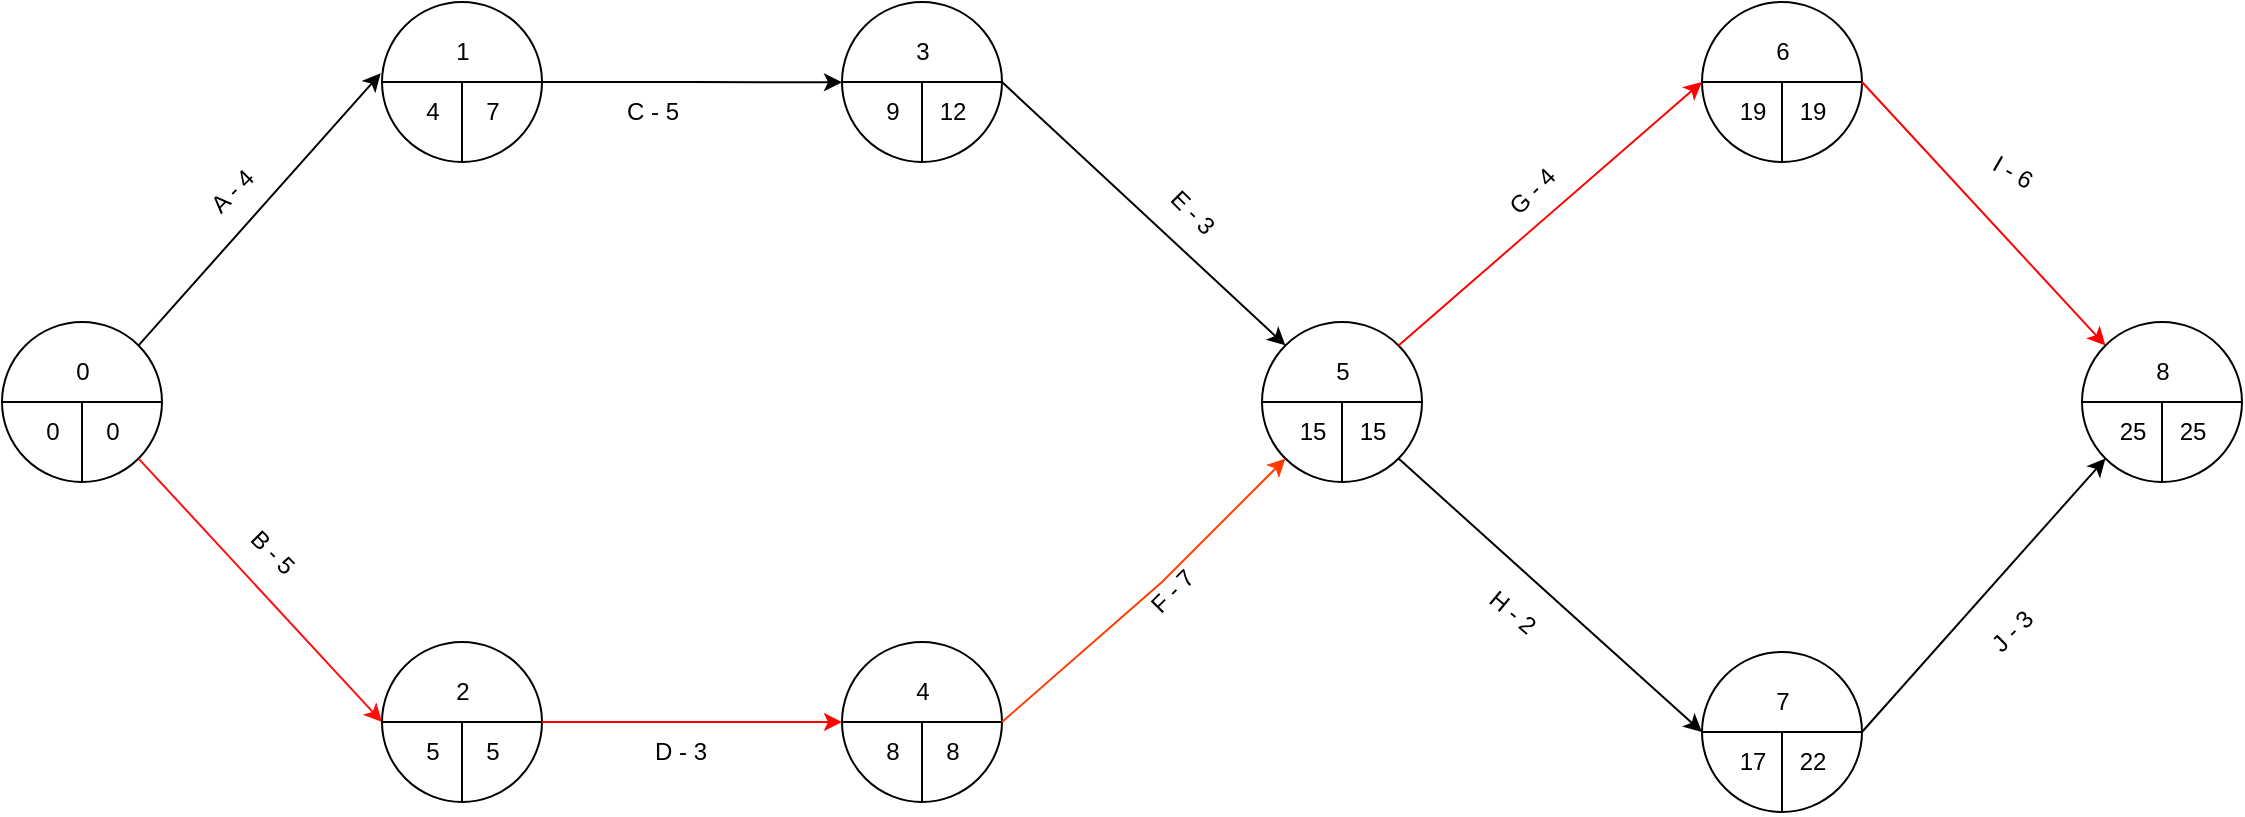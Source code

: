 <mxfile version="20.8.10" type="github" pages="2">
  <diagram id="9ZYdtAuchSPfpJzSGWRA" name="Ejercicio 1">
    <mxGraphModel dx="819" dy="437" grid="1" gridSize="10" guides="1" tooltips="1" connect="1" arrows="1" fold="1" page="1" pageScale="1" pageWidth="827" pageHeight="1169" math="0" shadow="0">
      <root>
        <mxCell id="0" />
        <mxCell id="1" parent="0" />
        <mxCell id="OKUfK8-MCF0j2W9icXx6-62" value="" style="endArrow=classic;html=1;rounded=0;entryX=-0.008;entryY=0.446;entryDx=0;entryDy=0;entryPerimeter=0;exitX=1;exitY=0;exitDx=0;exitDy=0;" parent="1" source="OKUfK8-MCF0j2W9icXx6-23" target="OKUfK8-MCF0j2W9icXx6-41" edge="1">
          <mxGeometry width="50" height="50" relative="1" as="geometry">
            <mxPoint x="100" y="260" as="sourcePoint" />
            <mxPoint x="410" y="360" as="targetPoint" />
          </mxGeometry>
        </mxCell>
        <mxCell id="OKUfK8-MCF0j2W9icXx6-23" value="" style="shape=lineEllipse;perimeter=ellipsePerimeter;whiteSpace=wrap;html=1;backgroundOutline=1;" parent="1" vertex="1">
          <mxGeometry x="50" y="260" width="80" height="80" as="geometry" />
        </mxCell>
        <mxCell id="OKUfK8-MCF0j2W9icXx6-24" value="" style="endArrow=none;html=1;rounded=0;exitX=0.5;exitY=1;exitDx=0;exitDy=0;" parent="1" source="OKUfK8-MCF0j2W9icXx6-23" edge="1">
          <mxGeometry width="50" height="50" relative="1" as="geometry">
            <mxPoint x="280" y="290" as="sourcePoint" />
            <mxPoint x="90" y="300" as="targetPoint" />
          </mxGeometry>
        </mxCell>
        <mxCell id="OKUfK8-MCF0j2W9icXx6-25" value="0" style="text;html=1;align=center;verticalAlign=middle;resizable=0;points=[];autosize=1;strokeColor=none;fillColor=none;" parent="1" vertex="1">
          <mxGeometry x="60" y="300" width="30" height="30" as="geometry" />
        </mxCell>
        <mxCell id="OKUfK8-MCF0j2W9icXx6-26" value="0" style="text;html=1;align=center;verticalAlign=middle;resizable=0;points=[];autosize=1;strokeColor=none;fillColor=none;" parent="1" vertex="1">
          <mxGeometry x="90" y="300" width="30" height="30" as="geometry" />
        </mxCell>
        <mxCell id="OKUfK8-MCF0j2W9icXx6-27" value="0" style="text;html=1;align=center;verticalAlign=middle;resizable=0;points=[];autosize=1;strokeColor=none;fillColor=none;" parent="1" vertex="1">
          <mxGeometry x="75" y="270" width="30" height="30" as="geometry" />
        </mxCell>
        <mxCell id="OKUfK8-MCF0j2W9icXx6-64" value="" style="group" parent="1" vertex="1" connectable="0">
          <mxGeometry x="470" y="420" width="80" height="80" as="geometry" />
        </mxCell>
        <mxCell id="OKUfK8-MCF0j2W9icXx6-35" value="" style="shape=lineEllipse;perimeter=ellipsePerimeter;whiteSpace=wrap;html=1;backgroundOutline=1;" parent="OKUfK8-MCF0j2W9icXx6-64" vertex="1">
          <mxGeometry width="80" height="80" as="geometry" />
        </mxCell>
        <mxCell id="OKUfK8-MCF0j2W9icXx6-36" value="" style="endArrow=none;html=1;rounded=0;exitX=0.5;exitY=1;exitDx=0;exitDy=0;" parent="OKUfK8-MCF0j2W9icXx6-64" source="OKUfK8-MCF0j2W9icXx6-35" edge="1">
          <mxGeometry width="50" height="50" relative="1" as="geometry">
            <mxPoint x="230" y="30" as="sourcePoint" />
            <mxPoint x="40" y="40" as="targetPoint" />
          </mxGeometry>
        </mxCell>
        <mxCell id="OKUfK8-MCF0j2W9icXx6-37" value="8" style="text;html=1;align=center;verticalAlign=middle;resizable=0;points=[];autosize=1;strokeColor=none;fillColor=none;" parent="OKUfK8-MCF0j2W9icXx6-64" vertex="1">
          <mxGeometry x="10" y="40" width="30" height="30" as="geometry" />
        </mxCell>
        <mxCell id="OKUfK8-MCF0j2W9icXx6-38" value="8" style="text;html=1;align=center;verticalAlign=middle;resizable=0;points=[];autosize=1;strokeColor=none;fillColor=none;" parent="OKUfK8-MCF0j2W9icXx6-64" vertex="1">
          <mxGeometry x="40" y="40" width="30" height="30" as="geometry" />
        </mxCell>
        <mxCell id="OKUfK8-MCF0j2W9icXx6-39" value="4" style="text;html=1;align=center;verticalAlign=middle;resizable=0;points=[];autosize=1;strokeColor=none;fillColor=none;" parent="OKUfK8-MCF0j2W9icXx6-64" vertex="1">
          <mxGeometry x="25" y="10" width="30" height="30" as="geometry" />
        </mxCell>
        <mxCell id="OKUfK8-MCF0j2W9icXx6-65" value="" style="group" parent="1" vertex="1" connectable="0">
          <mxGeometry x="240" y="100" width="80" height="80" as="geometry" />
        </mxCell>
        <mxCell id="OKUfK8-MCF0j2W9icXx6-41" value="" style="shape=lineEllipse;perimeter=ellipsePerimeter;whiteSpace=wrap;html=1;backgroundOutline=1;" parent="OKUfK8-MCF0j2W9icXx6-65" vertex="1">
          <mxGeometry width="80" height="80" as="geometry" />
        </mxCell>
        <mxCell id="OKUfK8-MCF0j2W9icXx6-42" value="" style="endArrow=none;html=1;rounded=0;exitX=0.5;exitY=1;exitDx=0;exitDy=0;" parent="OKUfK8-MCF0j2W9icXx6-65" source="OKUfK8-MCF0j2W9icXx6-41" edge="1">
          <mxGeometry width="50" height="50" relative="1" as="geometry">
            <mxPoint x="230" y="30" as="sourcePoint" />
            <mxPoint x="40" y="40" as="targetPoint" />
          </mxGeometry>
        </mxCell>
        <mxCell id="OKUfK8-MCF0j2W9icXx6-43" value="4" style="text;html=1;align=center;verticalAlign=middle;resizable=0;points=[];autosize=1;strokeColor=none;fillColor=none;" parent="OKUfK8-MCF0j2W9icXx6-65" vertex="1">
          <mxGeometry x="10" y="40" width="30" height="30" as="geometry" />
        </mxCell>
        <mxCell id="OKUfK8-MCF0j2W9icXx6-44" value="7" style="text;html=1;align=center;verticalAlign=middle;resizable=0;points=[];autosize=1;strokeColor=none;fillColor=none;" parent="OKUfK8-MCF0j2W9icXx6-65" vertex="1">
          <mxGeometry x="40" y="40" width="30" height="30" as="geometry" />
        </mxCell>
        <mxCell id="OKUfK8-MCF0j2W9icXx6-45" value="1" style="text;html=1;align=center;verticalAlign=middle;resizable=0;points=[];autosize=1;strokeColor=none;fillColor=none;" parent="OKUfK8-MCF0j2W9icXx6-65" vertex="1">
          <mxGeometry x="25" y="10" width="30" height="30" as="geometry" />
        </mxCell>
        <mxCell id="OKUfK8-MCF0j2W9icXx6-66" value="" style="endArrow=classic;html=1;rounded=0;exitX=1;exitY=1;exitDx=0;exitDy=0;entryX=0;entryY=0.5;entryDx=0;entryDy=0;strokeColor=#FF0D0D;" parent="1" source="OKUfK8-MCF0j2W9icXx6-23" target="OKUfK8-MCF0j2W9icXx6-29" edge="1">
          <mxGeometry width="50" height="50" relative="1" as="geometry">
            <mxPoint x="260" y="450" as="sourcePoint" />
            <mxPoint x="310" y="400" as="targetPoint" />
          </mxGeometry>
        </mxCell>
        <mxCell id="OKUfK8-MCF0j2W9icXx6-79" value="" style="group" parent="1" vertex="1" connectable="0">
          <mxGeometry x="470" y="100" width="80" height="80" as="geometry" />
        </mxCell>
        <mxCell id="OKUfK8-MCF0j2W9icXx6-53" value="" style="shape=lineEllipse;perimeter=ellipsePerimeter;whiteSpace=wrap;html=1;backgroundOutline=1;" parent="OKUfK8-MCF0j2W9icXx6-79" vertex="1">
          <mxGeometry width="80" height="80" as="geometry" />
        </mxCell>
        <mxCell id="OKUfK8-MCF0j2W9icXx6-54" value="" style="endArrow=none;html=1;rounded=0;exitX=0.5;exitY=1;exitDx=0;exitDy=0;" parent="OKUfK8-MCF0j2W9icXx6-79" source="OKUfK8-MCF0j2W9icXx6-53" edge="1">
          <mxGeometry width="50" height="50" relative="1" as="geometry">
            <mxPoint x="230" y="30" as="sourcePoint" />
            <mxPoint x="40" y="40" as="targetPoint" />
          </mxGeometry>
        </mxCell>
        <mxCell id="OKUfK8-MCF0j2W9icXx6-55" value="9" style="text;html=1;align=center;verticalAlign=middle;resizable=0;points=[];autosize=1;strokeColor=none;fillColor=none;" parent="OKUfK8-MCF0j2W9icXx6-79" vertex="1">
          <mxGeometry x="10" y="40" width="30" height="30" as="geometry" />
        </mxCell>
        <mxCell id="OKUfK8-MCF0j2W9icXx6-56" value="12" style="text;html=1;align=center;verticalAlign=middle;resizable=0;points=[];autosize=1;strokeColor=none;fillColor=none;" parent="OKUfK8-MCF0j2W9icXx6-79" vertex="1">
          <mxGeometry x="35" y="40" width="40" height="30" as="geometry" />
        </mxCell>
        <mxCell id="OKUfK8-MCF0j2W9icXx6-57" value="3" style="text;html=1;align=center;verticalAlign=middle;resizable=0;points=[];autosize=1;strokeColor=none;fillColor=none;" parent="OKUfK8-MCF0j2W9icXx6-79" vertex="1">
          <mxGeometry x="25" y="10" width="30" height="30" as="geometry" />
        </mxCell>
        <mxCell id="OKUfK8-MCF0j2W9icXx6-81" value="" style="group" parent="1" vertex="1" connectable="0">
          <mxGeometry x="240" y="420" width="80" height="80" as="geometry" />
        </mxCell>
        <mxCell id="OKUfK8-MCF0j2W9icXx6-29" value="" style="shape=lineEllipse;perimeter=ellipsePerimeter;whiteSpace=wrap;html=1;backgroundOutline=1;container=0;" parent="OKUfK8-MCF0j2W9icXx6-81" vertex="1">
          <mxGeometry width="80" height="80" as="geometry" />
        </mxCell>
        <mxCell id="OKUfK8-MCF0j2W9icXx6-30" value="" style="endArrow=none;html=1;rounded=0;exitX=0.5;exitY=1;exitDx=0;exitDy=0;" parent="OKUfK8-MCF0j2W9icXx6-81" source="OKUfK8-MCF0j2W9icXx6-29" edge="1">
          <mxGeometry width="50" height="50" relative="1" as="geometry">
            <mxPoint x="230" y="30" as="sourcePoint" />
            <mxPoint x="40" y="40" as="targetPoint" />
          </mxGeometry>
        </mxCell>
        <mxCell id="OKUfK8-MCF0j2W9icXx6-31" value="5" style="text;html=1;align=center;verticalAlign=middle;resizable=0;points=[];autosize=1;strokeColor=none;fillColor=none;container=0;" parent="OKUfK8-MCF0j2W9icXx6-81" vertex="1">
          <mxGeometry x="10" y="40" width="30" height="30" as="geometry" />
        </mxCell>
        <mxCell id="OKUfK8-MCF0j2W9icXx6-32" value="5" style="text;html=1;align=center;verticalAlign=middle;resizable=0;points=[];autosize=1;strokeColor=none;fillColor=none;container=0;" parent="OKUfK8-MCF0j2W9icXx6-81" vertex="1">
          <mxGeometry x="40" y="40" width="30" height="30" as="geometry" />
        </mxCell>
        <mxCell id="OKUfK8-MCF0j2W9icXx6-33" value="2" style="text;html=1;align=center;verticalAlign=middle;resizable=0;points=[];autosize=1;strokeColor=none;fillColor=none;container=0;" parent="OKUfK8-MCF0j2W9icXx6-81" vertex="1">
          <mxGeometry x="25" y="10" width="30" height="30" as="geometry" />
        </mxCell>
        <mxCell id="OKUfK8-MCF0j2W9icXx6-90" value="B - 5" style="text;html=1;align=center;verticalAlign=middle;resizable=0;points=[];autosize=1;strokeColor=none;fillColor=none;fontSize=12;fontFamily=Helvetica;fontColor=default;rotation=45;" parent="1" vertex="1">
          <mxGeometry x="160" y="360" width="50" height="30" as="geometry" />
        </mxCell>
        <mxCell id="OKUfK8-MCF0j2W9icXx6-91" value="A - 4" style="text;html=1;align=center;verticalAlign=middle;resizable=0;points=[];autosize=1;strokeColor=none;fillColor=none;fontSize=12;fontFamily=Helvetica;fontColor=default;pointerEvents=0;rotation=-45;" parent="1" vertex="1">
          <mxGeometry x="140" y="180" width="50" height="30" as="geometry" />
        </mxCell>
        <mxCell id="OKUfK8-MCF0j2W9icXx6-92" value="D - 3" style="text;html=1;align=center;verticalAlign=middle;resizable=0;points=[];autosize=1;strokeColor=none;fillColor=none;fontSize=12;fontFamily=Helvetica;fontColor=default;" parent="1" vertex="1">
          <mxGeometry x="364" y="460" width="50" height="30" as="geometry" />
        </mxCell>
        <mxCell id="OKUfK8-MCF0j2W9icXx6-93" value="C - 5" style="text;html=1;align=center;verticalAlign=middle;resizable=0;points=[];autosize=1;strokeColor=none;fillColor=none;fontSize=12;fontFamily=Helvetica;fontColor=default;" parent="1" vertex="1">
          <mxGeometry x="350" y="140" width="50" height="30" as="geometry" />
        </mxCell>
        <mxCell id="OKUfK8-MCF0j2W9icXx6-97" value="G - 4" style="text;html=1;align=center;verticalAlign=middle;resizable=0;points=[];autosize=1;strokeColor=none;fillColor=none;fontSize=12;fontFamily=Helvetica;fontColor=default;rotation=-45;" parent="1" vertex="1">
          <mxGeometry x="790" y="180" width="50" height="30" as="geometry" />
        </mxCell>
        <mxCell id="OKUfK8-MCF0j2W9icXx6-98" value="F - 7" style="text;html=1;align=center;verticalAlign=middle;resizable=0;points=[];autosize=1;strokeColor=none;fillColor=none;fontSize=12;fontFamily=Helvetica;fontColor=default;rotation=-45;" parent="1" vertex="1">
          <mxGeometry x="610" y="380" width="50" height="30" as="geometry" />
        </mxCell>
        <mxCell id="rUqTioP0xyPwp2uxLFu2-2" value="" style="group" parent="1" vertex="1" connectable="0">
          <mxGeometry x="680" y="260" width="80" height="80" as="geometry" />
        </mxCell>
        <mxCell id="rUqTioP0xyPwp2uxLFu2-3" value="" style="shape=lineEllipse;perimeter=ellipsePerimeter;whiteSpace=wrap;html=1;backgroundOutline=1;" parent="rUqTioP0xyPwp2uxLFu2-2" vertex="1">
          <mxGeometry width="80" height="80" as="geometry" />
        </mxCell>
        <mxCell id="rUqTioP0xyPwp2uxLFu2-4" value="" style="endArrow=none;html=1;rounded=0;exitX=0.5;exitY=1;exitDx=0;exitDy=0;" parent="rUqTioP0xyPwp2uxLFu2-2" source="rUqTioP0xyPwp2uxLFu2-3" edge="1">
          <mxGeometry width="50" height="50" relative="1" as="geometry">
            <mxPoint x="230" y="30" as="sourcePoint" />
            <mxPoint x="40" y="40" as="targetPoint" />
          </mxGeometry>
        </mxCell>
        <mxCell id="rUqTioP0xyPwp2uxLFu2-5" value="15" style="text;html=1;align=center;verticalAlign=middle;resizable=0;points=[];autosize=1;strokeColor=none;fillColor=none;" parent="rUqTioP0xyPwp2uxLFu2-2" vertex="1">
          <mxGeometry x="5" y="40" width="40" height="30" as="geometry" />
        </mxCell>
        <mxCell id="rUqTioP0xyPwp2uxLFu2-6" value="15" style="text;html=1;align=center;verticalAlign=middle;resizable=0;points=[];autosize=1;strokeColor=none;fillColor=none;" parent="rUqTioP0xyPwp2uxLFu2-2" vertex="1">
          <mxGeometry x="35" y="40" width="40" height="30" as="geometry" />
        </mxCell>
        <mxCell id="rUqTioP0xyPwp2uxLFu2-7" value="5" style="text;html=1;align=center;verticalAlign=middle;resizable=0;points=[];autosize=1;strokeColor=none;fillColor=none;" parent="rUqTioP0xyPwp2uxLFu2-2" vertex="1">
          <mxGeometry x="25" y="10" width="30" height="30" as="geometry" />
        </mxCell>
        <mxCell id="rUqTioP0xyPwp2uxLFu2-8" value="" style="group" parent="1" vertex="1" connectable="0">
          <mxGeometry x="900" y="100" width="80" height="80" as="geometry" />
        </mxCell>
        <mxCell id="rUqTioP0xyPwp2uxLFu2-9" value="" style="shape=lineEllipse;perimeter=ellipsePerimeter;whiteSpace=wrap;html=1;backgroundOutline=1;" parent="rUqTioP0xyPwp2uxLFu2-8" vertex="1">
          <mxGeometry width="80" height="80" as="geometry" />
        </mxCell>
        <mxCell id="rUqTioP0xyPwp2uxLFu2-10" value="" style="endArrow=none;html=1;rounded=0;exitX=0.5;exitY=1;exitDx=0;exitDy=0;" parent="rUqTioP0xyPwp2uxLFu2-8" source="rUqTioP0xyPwp2uxLFu2-9" edge="1">
          <mxGeometry width="50" height="50" relative="1" as="geometry">
            <mxPoint x="230" y="30" as="sourcePoint" />
            <mxPoint x="40" y="40" as="targetPoint" />
          </mxGeometry>
        </mxCell>
        <mxCell id="rUqTioP0xyPwp2uxLFu2-11" value="19" style="text;html=1;align=center;verticalAlign=middle;resizable=0;points=[];autosize=1;strokeColor=none;fillColor=none;" parent="rUqTioP0xyPwp2uxLFu2-8" vertex="1">
          <mxGeometry x="5" y="40" width="40" height="30" as="geometry" />
        </mxCell>
        <mxCell id="rUqTioP0xyPwp2uxLFu2-12" value="19" style="text;html=1;align=center;verticalAlign=middle;resizable=0;points=[];autosize=1;strokeColor=none;fillColor=none;" parent="rUqTioP0xyPwp2uxLFu2-8" vertex="1">
          <mxGeometry x="35" y="40" width="40" height="30" as="geometry" />
        </mxCell>
        <mxCell id="rUqTioP0xyPwp2uxLFu2-13" value="6" style="text;html=1;align=center;verticalAlign=middle;resizable=0;points=[];autosize=1;strokeColor=none;fillColor=none;" parent="rUqTioP0xyPwp2uxLFu2-8" vertex="1">
          <mxGeometry x="25" y="10" width="30" height="30" as="geometry" />
        </mxCell>
        <mxCell id="rUqTioP0xyPwp2uxLFu2-17" value="" style="group" parent="1" vertex="1" connectable="0">
          <mxGeometry x="900" y="425" width="80" height="80" as="geometry" />
        </mxCell>
        <mxCell id="rUqTioP0xyPwp2uxLFu2-18" value="" style="shape=lineEllipse;perimeter=ellipsePerimeter;whiteSpace=wrap;html=1;backgroundOutline=1;" parent="rUqTioP0xyPwp2uxLFu2-17" vertex="1">
          <mxGeometry width="80" height="80" as="geometry" />
        </mxCell>
        <mxCell id="rUqTioP0xyPwp2uxLFu2-19" value="" style="endArrow=none;html=1;rounded=0;exitX=0.5;exitY=1;exitDx=0;exitDy=0;" parent="rUqTioP0xyPwp2uxLFu2-17" source="rUqTioP0xyPwp2uxLFu2-18" edge="1">
          <mxGeometry width="50" height="50" relative="1" as="geometry">
            <mxPoint x="230" y="30" as="sourcePoint" />
            <mxPoint x="40" y="40" as="targetPoint" />
          </mxGeometry>
        </mxCell>
        <mxCell id="rUqTioP0xyPwp2uxLFu2-20" value="17" style="text;html=1;align=center;verticalAlign=middle;resizable=0;points=[];autosize=1;strokeColor=none;fillColor=none;" parent="rUqTioP0xyPwp2uxLFu2-17" vertex="1">
          <mxGeometry x="5" y="40" width="40" height="30" as="geometry" />
        </mxCell>
        <mxCell id="rUqTioP0xyPwp2uxLFu2-21" value="22" style="text;html=1;align=center;verticalAlign=middle;resizable=0;points=[];autosize=1;strokeColor=none;fillColor=none;" parent="rUqTioP0xyPwp2uxLFu2-17" vertex="1">
          <mxGeometry x="35" y="40" width="40" height="30" as="geometry" />
        </mxCell>
        <mxCell id="rUqTioP0xyPwp2uxLFu2-22" value="7" style="text;html=1;align=center;verticalAlign=middle;resizable=0;points=[];autosize=1;strokeColor=none;fillColor=none;" parent="rUqTioP0xyPwp2uxLFu2-17" vertex="1">
          <mxGeometry x="25" y="10" width="30" height="30" as="geometry" />
        </mxCell>
        <mxCell id="rUqTioP0xyPwp2uxLFu2-25" value="E - 3" style="text;html=1;align=center;verticalAlign=middle;resizable=0;points=[];autosize=1;strokeColor=none;fillColor=none;fontSize=12;fontFamily=Helvetica;fontColor=default;rotation=45;" parent="1" vertex="1">
          <mxGeometry x="620" y="190" width="50" height="30" as="geometry" />
        </mxCell>
        <mxCell id="rUqTioP0xyPwp2uxLFu2-28" value="I - 6" style="text;html=1;align=center;verticalAlign=middle;resizable=0;points=[];autosize=1;strokeColor=none;fillColor=none;fontSize=12;fontFamily=Helvetica;fontColor=default;rotation=30;" parent="1" vertex="1">
          <mxGeometry x="1035" y="170" width="40" height="30" as="geometry" />
        </mxCell>
        <mxCell id="rUqTioP0xyPwp2uxLFu2-29" value="" style="group" parent="1" vertex="1" connectable="0">
          <mxGeometry x="1090" y="260" width="80" height="80" as="geometry" />
        </mxCell>
        <mxCell id="rUqTioP0xyPwp2uxLFu2-30" value="" style="shape=lineEllipse;perimeter=ellipsePerimeter;whiteSpace=wrap;html=1;backgroundOutline=1;" parent="rUqTioP0xyPwp2uxLFu2-29" vertex="1">
          <mxGeometry width="80" height="80" as="geometry" />
        </mxCell>
        <mxCell id="rUqTioP0xyPwp2uxLFu2-31" value="" style="endArrow=none;html=1;rounded=0;exitX=0.5;exitY=1;exitDx=0;exitDy=0;" parent="rUqTioP0xyPwp2uxLFu2-29" source="rUqTioP0xyPwp2uxLFu2-30" edge="1">
          <mxGeometry width="50" height="50" relative="1" as="geometry">
            <mxPoint x="230" y="30" as="sourcePoint" />
            <mxPoint x="40" y="40" as="targetPoint" />
          </mxGeometry>
        </mxCell>
        <mxCell id="rUqTioP0xyPwp2uxLFu2-32" value="25" style="text;html=1;align=center;verticalAlign=middle;resizable=0;points=[];autosize=1;strokeColor=none;fillColor=none;" parent="rUqTioP0xyPwp2uxLFu2-29" vertex="1">
          <mxGeometry x="5" y="40" width="40" height="30" as="geometry" />
        </mxCell>
        <mxCell id="rUqTioP0xyPwp2uxLFu2-33" value="25" style="text;html=1;align=center;verticalAlign=middle;resizable=0;points=[];autosize=1;strokeColor=none;fillColor=none;" parent="rUqTioP0xyPwp2uxLFu2-29" vertex="1">
          <mxGeometry x="35" y="40" width="40" height="30" as="geometry" />
        </mxCell>
        <mxCell id="rUqTioP0xyPwp2uxLFu2-34" value="8" style="text;html=1;align=center;verticalAlign=middle;resizable=0;points=[];autosize=1;strokeColor=none;fillColor=none;" parent="rUqTioP0xyPwp2uxLFu2-29" vertex="1">
          <mxGeometry x="25" y="10" width="30" height="30" as="geometry" />
        </mxCell>
        <mxCell id="FV_6rNnxyfahQLandJu5-1" value="H - 2" style="text;html=1;align=center;verticalAlign=middle;resizable=0;points=[];autosize=1;strokeColor=none;fillColor=none;fontSize=12;fontFamily=Helvetica;fontColor=default;rotation=40;" parent="1" vertex="1">
          <mxGeometry x="780" y="390" width="50" height="30" as="geometry" />
        </mxCell>
        <mxCell id="gRo-gew9SJwv2kLeyrPb-1" value="J - 3" style="text;html=1;align=center;verticalAlign=middle;resizable=0;points=[];autosize=1;strokeColor=none;fillColor=none;fontSize=12;fontFamily=Helvetica;fontColor=default;rotation=-45;" vertex="1" parent="1">
          <mxGeometry x="1030" y="400" width="50" height="30" as="geometry" />
        </mxCell>
        <mxCell id="gRo-gew9SJwv2kLeyrPb-2" style="edgeStyle=orthogonalEdgeStyle;rounded=0;orthogonalLoop=1;jettySize=auto;html=1;exitX=1;exitY=0.5;exitDx=0;exitDy=0;" edge="1" parent="1" source="OKUfK8-MCF0j2W9icXx6-41">
          <mxGeometry relative="1" as="geometry">
            <mxPoint x="470" y="140.143" as="targetPoint" />
          </mxGeometry>
        </mxCell>
        <mxCell id="gRo-gew9SJwv2kLeyrPb-3" style="edgeStyle=orthogonalEdgeStyle;rounded=0;orthogonalLoop=1;jettySize=auto;html=1;exitX=1;exitY=0.5;exitDx=0;exitDy=0;entryX=0;entryY=0.5;entryDx=0;entryDy=0;strokeColor=#FF0000;" edge="1" parent="1" source="OKUfK8-MCF0j2W9icXx6-29" target="OKUfK8-MCF0j2W9icXx6-35">
          <mxGeometry relative="1" as="geometry" />
        </mxCell>
        <mxCell id="gRo-gew9SJwv2kLeyrPb-5" value="" style="endArrow=classic;html=1;rounded=0;exitX=1;exitY=0.5;exitDx=0;exitDy=0;entryX=0;entryY=1;entryDx=0;entryDy=0;strokeColor=#FF3D03;" edge="1" parent="1" source="OKUfK8-MCF0j2W9icXx6-35" target="rUqTioP0xyPwp2uxLFu2-3">
          <mxGeometry width="50" height="50" relative="1" as="geometry">
            <mxPoint x="530" y="440" as="sourcePoint" />
            <mxPoint x="580" y="390" as="targetPoint" />
            <Array as="points">
              <mxPoint x="630" y="390" />
            </Array>
          </mxGeometry>
        </mxCell>
        <mxCell id="gRo-gew9SJwv2kLeyrPb-6" value="" style="endArrow=classic;html=1;rounded=0;exitX=1;exitY=0.5;exitDx=0;exitDy=0;entryX=0;entryY=0;entryDx=0;entryDy=0;" edge="1" parent="1" source="OKUfK8-MCF0j2W9icXx6-53" target="rUqTioP0xyPwp2uxLFu2-3">
          <mxGeometry width="50" height="50" relative="1" as="geometry">
            <mxPoint x="630" y="260" as="sourcePoint" />
            <mxPoint x="680" y="210" as="targetPoint" />
          </mxGeometry>
        </mxCell>
        <mxCell id="gRo-gew9SJwv2kLeyrPb-7" value="" style="endArrow=classic;html=1;rounded=0;exitX=1;exitY=0;exitDx=0;exitDy=0;entryX=0;entryY=0.5;entryDx=0;entryDy=0;strokeColor=#FF0000;" edge="1" parent="1" source="rUqTioP0xyPwp2uxLFu2-3" target="rUqTioP0xyPwp2uxLFu2-9">
          <mxGeometry width="50" height="50" relative="1" as="geometry">
            <mxPoint x="940" y="320" as="sourcePoint" />
            <mxPoint x="990" y="270" as="targetPoint" />
          </mxGeometry>
        </mxCell>
        <mxCell id="gRo-gew9SJwv2kLeyrPb-8" value="" style="endArrow=classic;html=1;rounded=0;exitX=1;exitY=1;exitDx=0;exitDy=0;entryX=0;entryY=0.5;entryDx=0;entryDy=0;" edge="1" parent="1" source="rUqTioP0xyPwp2uxLFu2-3" target="rUqTioP0xyPwp2uxLFu2-18">
          <mxGeometry width="50" height="50" relative="1" as="geometry">
            <mxPoint x="940" y="320" as="sourcePoint" />
            <mxPoint x="990" y="270" as="targetPoint" />
          </mxGeometry>
        </mxCell>
        <mxCell id="gRo-gew9SJwv2kLeyrPb-9" value="" style="endArrow=classic;html=1;rounded=0;exitX=1;exitY=0.5;exitDx=0;exitDy=0;entryX=0;entryY=0;entryDx=0;entryDy=0;strokeColor=#FF0000;" edge="1" parent="1" source="rUqTioP0xyPwp2uxLFu2-9" target="rUqTioP0xyPwp2uxLFu2-30">
          <mxGeometry width="50" height="50" relative="1" as="geometry">
            <mxPoint x="940" y="320" as="sourcePoint" />
            <mxPoint x="990" y="270" as="targetPoint" />
          </mxGeometry>
        </mxCell>
        <mxCell id="gRo-gew9SJwv2kLeyrPb-10" value="" style="endArrow=classic;html=1;rounded=0;exitX=1;exitY=0.5;exitDx=0;exitDy=0;entryX=0;entryY=1;entryDx=0;entryDy=0;" edge="1" parent="1" source="rUqTioP0xyPwp2uxLFu2-18" target="rUqTioP0xyPwp2uxLFu2-30">
          <mxGeometry width="50" height="50" relative="1" as="geometry">
            <mxPoint x="940" y="320" as="sourcePoint" />
            <mxPoint x="990" y="270" as="targetPoint" />
          </mxGeometry>
        </mxCell>
      </root>
    </mxGraphModel>
  </diagram>
  <diagram id="qmkaxHUMP2mf6btVXqdX" name="Ejercicio 2">
    <mxGraphModel dx="819" dy="437" grid="1" gridSize="10" guides="1" tooltips="1" connect="1" arrows="1" fold="1" page="1" pageScale="1" pageWidth="827" pageHeight="1169" math="0" shadow="0">
      <root>
        <mxCell id="0" />
        <mxCell id="1" parent="0" />
        <mxCell id="u49de2mhDJVOpByhQnjG-2" value="" style="shape=lineEllipse;perimeter=ellipsePerimeter;whiteSpace=wrap;html=1;backgroundOutline=1;pointerEvents=0;fontFamily=Helvetica;fontSize=12;fontColor=default;fillColor=none;gradientColor=none;container=0;" parent="1" vertex="1">
          <mxGeometry x="80" y="350" width="80" height="80" as="geometry" />
        </mxCell>
        <mxCell id="u49de2mhDJVOpByhQnjG-3" value="" style="endArrow=none;html=1;rounded=0;exitX=0.5;exitY=1;exitDx=0;exitDy=0;strokeColor=#0A0000;fontFamily=Helvetica;fontSize=12;fontColor=default;" parent="1" source="u49de2mhDJVOpByhQnjG-2" edge="1">
          <mxGeometry width="50" height="50" relative="1" as="geometry">
            <mxPoint x="310" y="380" as="sourcePoint" />
            <mxPoint x="120" y="390" as="targetPoint" />
          </mxGeometry>
        </mxCell>
        <mxCell id="u49de2mhDJVOpByhQnjG-4" value="0" style="text;html=1;align=center;verticalAlign=middle;resizable=0;points=[];autosize=1;strokeColor=none;fillColor=none;pointerEvents=0;fontFamily=Helvetica;fontSize=12;fontColor=default;container=0;" parent="1" vertex="1">
          <mxGeometry x="90" y="390" width="30" height="30" as="geometry" />
        </mxCell>
        <mxCell id="u49de2mhDJVOpByhQnjG-5" value="0" style="text;html=1;align=center;verticalAlign=middle;resizable=0;points=[];autosize=1;strokeColor=none;fillColor=none;pointerEvents=0;fontFamily=Helvetica;fontSize=12;fontColor=default;container=0;" parent="1" vertex="1">
          <mxGeometry x="120" y="390" width="30" height="30" as="geometry" />
        </mxCell>
        <mxCell id="u49de2mhDJVOpByhQnjG-6" value="0" style="text;html=1;align=center;verticalAlign=middle;resizable=0;points=[];autosize=1;strokeColor=none;fillColor=none;pointerEvents=0;fontFamily=Helvetica;fontSize=12;fontColor=default;container=0;" parent="1" vertex="1">
          <mxGeometry x="105" y="360" width="30" height="30" as="geometry" />
        </mxCell>
        <mxCell id="TAxmi7qTr_LB-ie0J1Op-2" value="" style="endArrow=classic;html=1;rounded=0;exitX=1;exitY=0;exitDx=0;exitDy=0;entryX=0;entryY=0.5;entryDx=0;entryDy=0;strokeColor=#FA0000;" parent="1" source="u49de2mhDJVOpByhQnjG-2" target="8UOTILgK4hzGg4oHCATh-5" edge="1">
          <mxGeometry width="50" height="50" relative="1" as="geometry">
            <mxPoint x="200" y="350" as="sourcePoint" />
            <mxPoint x="250" y="290" as="targetPoint" />
          </mxGeometry>
        </mxCell>
        <mxCell id="TAxmi7qTr_LB-ie0J1Op-3" value="A - 8" style="text;html=1;align=center;verticalAlign=middle;resizable=0;points=[];autosize=1;strokeColor=none;fillColor=none;container=0;rotation=-45;" parent="1" vertex="1">
          <mxGeometry x="160" y="300" width="50" height="30" as="geometry" />
        </mxCell>
        <mxCell id="8UOTILgK4hzGg4oHCATh-2" value="" style="endArrow=classic;html=1;rounded=0;strokeColor=#120000;fontFamily=Helvetica;fontSize=12;fontColor=default;exitX=1;exitY=1;exitDx=0;exitDy=0;entryX=0;entryY=0.5;entryDx=0;entryDy=0;" parent="1" source="u49de2mhDJVOpByhQnjG-2" target="8UOTILgK4hzGg4oHCATh-11" edge="1">
          <mxGeometry width="50" height="50" relative="1" as="geometry">
            <mxPoint x="370" y="440" as="sourcePoint" />
            <mxPoint x="230" y="490" as="targetPoint" />
          </mxGeometry>
        </mxCell>
        <mxCell id="8UOTILgK4hzGg4oHCATh-3" value="B - 3" style="text;html=1;align=center;verticalAlign=middle;resizable=0;points=[];autosize=1;strokeColor=none;fillColor=none;fontSize=12;fontFamily=Helvetica;fontColor=default;rotation=45;" parent="1" vertex="1">
          <mxGeometry x="170" y="420" width="50" height="30" as="geometry" />
        </mxCell>
        <mxCell id="8UOTILgK4hzGg4oHCATh-4" value="" style="group;pointerEvents=0;fontFamily=Helvetica;fontSize=12;fontColor=default;fillColor=none;gradientColor=none;" parent="1" vertex="1" connectable="0">
          <mxGeometry x="250" y="240" width="80" height="80" as="geometry" />
        </mxCell>
        <mxCell id="8UOTILgK4hzGg4oHCATh-5" value="" style="shape=lineEllipse;perimeter=ellipsePerimeter;whiteSpace=wrap;html=1;backgroundOutline=1;pointerEvents=0;fontFamily=Helvetica;fontSize=12;fontColor=default;fillColor=none;gradientColor=none;" parent="8UOTILgK4hzGg4oHCATh-4" vertex="1">
          <mxGeometry width="80" height="80" as="geometry" />
        </mxCell>
        <mxCell id="8UOTILgK4hzGg4oHCATh-6" value="" style="endArrow=none;html=1;rounded=0;exitX=0.5;exitY=1;exitDx=0;exitDy=0;strokeColor=#0A0000;fontFamily=Helvetica;fontSize=12;fontColor=default;" parent="8UOTILgK4hzGg4oHCATh-4" source="8UOTILgK4hzGg4oHCATh-5" edge="1">
          <mxGeometry width="50" height="50" relative="1" as="geometry">
            <mxPoint x="230" y="30" as="sourcePoint" />
            <mxPoint x="40" y="40" as="targetPoint" />
          </mxGeometry>
        </mxCell>
        <mxCell id="8UOTILgK4hzGg4oHCATh-7" value="8" style="text;html=1;align=center;verticalAlign=middle;resizable=0;points=[];autosize=1;strokeColor=none;fillColor=none;pointerEvents=0;fontFamily=Helvetica;fontSize=12;fontColor=default;" parent="8UOTILgK4hzGg4oHCATh-4" vertex="1">
          <mxGeometry x="10" y="40" width="30" height="30" as="geometry" />
        </mxCell>
        <mxCell id="8UOTILgK4hzGg4oHCATh-9" value="1" style="text;html=1;align=center;verticalAlign=middle;resizable=0;points=[];autosize=1;strokeColor=none;fillColor=none;pointerEvents=0;fontFamily=Helvetica;fontSize=12;fontColor=default;" parent="8UOTILgK4hzGg4oHCATh-4" vertex="1">
          <mxGeometry x="25" y="10" width="30" height="30" as="geometry" />
        </mxCell>
        <mxCell id="_mMnQtlP9O7PziK_DM4J-11" value="8" style="text;html=1;align=center;verticalAlign=middle;resizable=0;points=[];autosize=1;strokeColor=none;fillColor=none;" vertex="1" parent="8UOTILgK4hzGg4oHCATh-4">
          <mxGeometry x="40" y="40" width="30" height="30" as="geometry" />
        </mxCell>
        <mxCell id="8UOTILgK4hzGg4oHCATh-10" value="" style="group;pointerEvents=0;fontFamily=Helvetica;fontSize=12;fontColor=default;fillColor=none;gradientColor=none;" parent="1" vertex="1" connectable="0">
          <mxGeometry x="250" y="470" width="80" height="80" as="geometry" />
        </mxCell>
        <mxCell id="8UOTILgK4hzGg4oHCATh-11" value="" style="shape=lineEllipse;perimeter=ellipsePerimeter;whiteSpace=wrap;html=1;backgroundOutline=1;pointerEvents=0;fontFamily=Helvetica;fontSize=12;fontColor=default;fillColor=none;gradientColor=none;" parent="8UOTILgK4hzGg4oHCATh-10" vertex="1">
          <mxGeometry width="80" height="80" as="geometry" />
        </mxCell>
        <mxCell id="8UOTILgK4hzGg4oHCATh-12" value="" style="endArrow=none;html=1;rounded=0;exitX=0.5;exitY=1;exitDx=0;exitDy=0;strokeColor=#0A0000;fontFamily=Helvetica;fontSize=12;fontColor=default;" parent="8UOTILgK4hzGg4oHCATh-10" source="8UOTILgK4hzGg4oHCATh-11" edge="1">
          <mxGeometry width="50" height="50" relative="1" as="geometry">
            <mxPoint x="230" y="30" as="sourcePoint" />
            <mxPoint x="40" y="40" as="targetPoint" />
          </mxGeometry>
        </mxCell>
        <mxCell id="8UOTILgK4hzGg4oHCATh-13" value="3" style="text;html=1;align=center;verticalAlign=middle;resizable=0;points=[];autosize=1;strokeColor=none;fillColor=none;pointerEvents=0;fontFamily=Helvetica;fontSize=12;fontColor=default;" parent="8UOTILgK4hzGg4oHCATh-10" vertex="1">
          <mxGeometry x="10" y="40" width="30" height="30" as="geometry" />
        </mxCell>
        <mxCell id="8UOTILgK4hzGg4oHCATh-15" value="2" style="text;html=1;align=center;verticalAlign=middle;resizable=0;points=[];autosize=1;strokeColor=none;fillColor=none;pointerEvents=0;fontFamily=Helvetica;fontSize=12;fontColor=default;" parent="8UOTILgK4hzGg4oHCATh-10" vertex="1">
          <mxGeometry x="25" y="10" width="30" height="30" as="geometry" />
        </mxCell>
        <mxCell id="rfPnMoPrL7BNfZTnJysv-3" value="7" style="text;html=1;align=center;verticalAlign=middle;resizable=0;points=[];autosize=1;strokeColor=none;fillColor=none;fontSize=12;fontFamily=Helvetica;fontColor=default;" parent="8UOTILgK4hzGg4oHCATh-10" vertex="1">
          <mxGeometry x="40" y="40" width="30" height="30" as="geometry" />
        </mxCell>
        <mxCell id="8UOTILgK4hzGg4oHCATh-16" value="" style="endArrow=classic;html=1;rounded=0;strokeColor=#FA0000;fontFamily=Helvetica;fontSize=12;fontColor=default;exitX=1;exitY=0.5;exitDx=0;exitDy=0;entryX=-0.062;entryY=0.485;entryDx=0;entryDy=0;entryPerimeter=0;" parent="1" source="8UOTILgK4hzGg4oHCATh-5" target="8UOTILgK4hzGg4oHCATh-27" edge="1">
          <mxGeometry width="50" height="50" relative="1" as="geometry">
            <mxPoint x="370" y="440" as="sourcePoint" />
            <mxPoint x="410" y="280" as="targetPoint" />
          </mxGeometry>
        </mxCell>
        <mxCell id="8UOTILgK4hzGg4oHCATh-17" value="C - 5" style="text;html=1;align=center;verticalAlign=middle;resizable=0;points=[];autosize=1;strokeColor=none;fillColor=none;fontSize=12;fontFamily=Helvetica;fontColor=default;rotation=0;" parent="1" vertex="1">
          <mxGeometry x="350" y="250" width="50" height="30" as="geometry" />
        </mxCell>
        <mxCell id="8UOTILgK4hzGg4oHCATh-22" value="F - 5" style="text;html=1;align=center;verticalAlign=middle;resizable=0;points=[];autosize=1;strokeColor=none;fillColor=none;fontSize=12;fontFamily=Helvetica;fontColor=default;" parent="1" vertex="1">
          <mxGeometry x="520" y="340" width="50" height="30" as="geometry" />
        </mxCell>
        <mxCell id="8UOTILgK4hzGg4oHCATh-20" value="" style="endArrow=classic;html=1;rounded=0;strokeColor=#030000;fontFamily=Helvetica;fontSize=12;fontColor=default;exitX=1;exitY=0.5;exitDx=0;exitDy=0;entryX=0;entryY=0.5;entryDx=0;entryDy=0;" parent="1" source="8UOTILgK4hzGg4oHCATh-11" target="jEva6bRTgvlGFpk44n_M-2" edge="1">
          <mxGeometry width="50" height="50" relative="1" as="geometry">
            <mxPoint x="360" y="475" as="sourcePoint" />
            <mxPoint x="430" y="510" as="targetPoint" />
          </mxGeometry>
        </mxCell>
        <mxCell id="8UOTILgK4hzGg4oHCATh-21" value="E - 6" style="text;html=1;align=center;verticalAlign=middle;resizable=0;points=[];autosize=1;strokeColor=none;fillColor=none;fontSize=12;fontFamily=Helvetica;fontColor=default;container=0;rotation=0;" parent="1" vertex="1">
          <mxGeometry x="550" y="470" width="50" height="30" as="geometry" />
        </mxCell>
        <mxCell id="8UOTILgK4hzGg4oHCATh-19" value="D - 5" style="text;html=1;align=center;verticalAlign=middle;resizable=0;points=[];autosize=1;strokeColor=none;fillColor=none;fontSize=12;fontFamily=Helvetica;fontColor=default;rotation=0;" parent="1" vertex="1">
          <mxGeometry x="350" y="480" width="50" height="30" as="geometry" />
        </mxCell>
        <mxCell id="8UOTILgK4hzGg4oHCATh-26" value="" style="group;pointerEvents=0;fontFamily=Helvetica;fontSize=12;fontColor=default;fillColor=none;gradientColor=none;" parent="1" vertex="1" connectable="0">
          <mxGeometry x="435" y="240" width="80" height="80" as="geometry" />
        </mxCell>
        <mxCell id="8UOTILgK4hzGg4oHCATh-27" value="" style="shape=lineEllipse;perimeter=ellipsePerimeter;whiteSpace=wrap;html=1;backgroundOutline=1;pointerEvents=0;fontFamily=Helvetica;fontSize=12;fontColor=default;fillColor=none;gradientColor=none;" parent="8UOTILgK4hzGg4oHCATh-26" vertex="1">
          <mxGeometry width="80" height="80" as="geometry" />
        </mxCell>
        <mxCell id="8UOTILgK4hzGg4oHCATh-28" value="" style="endArrow=none;html=1;rounded=0;exitX=0.5;exitY=1;exitDx=0;exitDy=0;strokeColor=#0A0000;fontFamily=Helvetica;fontSize=12;fontColor=default;" parent="8UOTILgK4hzGg4oHCATh-26" source="8UOTILgK4hzGg4oHCATh-27" edge="1">
          <mxGeometry width="50" height="50" relative="1" as="geometry">
            <mxPoint x="230" y="30" as="sourcePoint" />
            <mxPoint x="40" y="40" as="targetPoint" />
          </mxGeometry>
        </mxCell>
        <mxCell id="8UOTILgK4hzGg4oHCATh-29" value="13" style="text;html=1;align=center;verticalAlign=middle;resizable=0;points=[];autosize=1;strokeColor=none;fillColor=none;pointerEvents=0;fontFamily=Helvetica;fontSize=12;fontColor=default;" parent="8UOTILgK4hzGg4oHCATh-26" vertex="1">
          <mxGeometry x="5" y="40" width="40" height="30" as="geometry" />
        </mxCell>
        <mxCell id="8UOTILgK4hzGg4oHCATh-31" value="3" style="text;html=1;align=center;verticalAlign=middle;resizable=0;points=[];autosize=1;strokeColor=none;fillColor=none;pointerEvents=0;fontFamily=Helvetica;fontSize=12;fontColor=default;" parent="8UOTILgK4hzGg4oHCATh-26" vertex="1">
          <mxGeometry x="25" y="10" width="30" height="30" as="geometry" />
        </mxCell>
        <mxCell id="_mMnQtlP9O7PziK_DM4J-10" value="13" style="text;html=1;align=center;verticalAlign=middle;resizable=0;points=[];autosize=1;strokeColor=none;fillColor=none;" vertex="1" parent="8UOTILgK4hzGg4oHCATh-26">
          <mxGeometry x="35" y="40" width="40" height="30" as="geometry" />
        </mxCell>
        <mxCell id="jEva6bRTgvlGFpk44n_M-1" value="" style="group;pointerEvents=0;fontFamily=Helvetica;fontSize=12;fontColor=default;fillColor=none;gradientColor=none;" parent="1" vertex="1" connectable="0">
          <mxGeometry x="435" y="470" width="80" height="80" as="geometry" />
        </mxCell>
        <mxCell id="jEva6bRTgvlGFpk44n_M-2" value="" style="shape=lineEllipse;perimeter=ellipsePerimeter;whiteSpace=wrap;html=1;backgroundOutline=1;pointerEvents=0;fontFamily=Helvetica;fontSize=12;fontColor=default;fillColor=none;gradientColor=none;" parent="jEva6bRTgvlGFpk44n_M-1" vertex="1">
          <mxGeometry width="80" height="80" as="geometry" />
        </mxCell>
        <mxCell id="jEva6bRTgvlGFpk44n_M-3" value="" style="endArrow=none;html=1;rounded=0;exitX=0.5;exitY=1;exitDx=0;exitDy=0;strokeColor=#0A0000;fontFamily=Helvetica;fontSize=12;fontColor=default;" parent="jEva6bRTgvlGFpk44n_M-1" source="jEva6bRTgvlGFpk44n_M-2" edge="1">
          <mxGeometry width="50" height="50" relative="1" as="geometry">
            <mxPoint x="230" y="30" as="sourcePoint" />
            <mxPoint x="40" y="40" as="targetPoint" />
          </mxGeometry>
        </mxCell>
        <mxCell id="jEva6bRTgvlGFpk44n_M-4" value="8" style="text;html=1;align=center;verticalAlign=middle;resizable=0;points=[];autosize=1;strokeColor=none;fillColor=none;pointerEvents=0;fontFamily=Helvetica;fontSize=12;fontColor=default;" parent="jEva6bRTgvlGFpk44n_M-1" vertex="1">
          <mxGeometry x="10" y="40" width="30" height="30" as="geometry" />
        </mxCell>
        <mxCell id="jEva6bRTgvlGFpk44n_M-5" value="12" style="text;html=1;align=center;verticalAlign=middle;resizable=0;points=[];autosize=1;strokeColor=none;fillColor=none;pointerEvents=0;fontFamily=Helvetica;fontSize=12;fontColor=default;" parent="jEva6bRTgvlGFpk44n_M-1" vertex="1">
          <mxGeometry x="35" y="40" width="40" height="30" as="geometry" />
        </mxCell>
        <mxCell id="jEva6bRTgvlGFpk44n_M-6" value="4" style="text;html=1;align=center;verticalAlign=middle;resizable=0;points=[];autosize=1;strokeColor=none;fillColor=none;pointerEvents=0;fontFamily=Helvetica;fontSize=12;fontColor=default;" parent="jEva6bRTgvlGFpk44n_M-1" vertex="1">
          <mxGeometry x="25" y="10" width="30" height="30" as="geometry" />
        </mxCell>
        <mxCell id="xsQOQxXAw8315sLlUcRe-1" value="G - 8" style="text;html=1;align=center;verticalAlign=middle;resizable=0;points=[];autosize=1;strokeColor=none;fillColor=none;fontSize=12;fontFamily=Helvetica;fontColor=default;" parent="1" vertex="1">
          <mxGeometry x="515" y="190" width="50" height="30" as="geometry" />
        </mxCell>
        <mxCell id="lQInJ5UnQ1B9bY31pyqG-1" value="" style="group;pointerEvents=0;fontFamily=Helvetica;fontSize=12;fontColor=default;fillColor=none;gradientColor=none;" parent="1" vertex="1" connectable="0">
          <mxGeometry x="780" y="240" width="80" height="80" as="geometry" />
        </mxCell>
        <mxCell id="lQInJ5UnQ1B9bY31pyqG-2" value="" style="shape=lineEllipse;perimeter=ellipsePerimeter;whiteSpace=wrap;html=1;backgroundOutline=1;pointerEvents=0;fontFamily=Helvetica;fontSize=12;fontColor=default;fillColor=none;gradientColor=none;" parent="lQInJ5UnQ1B9bY31pyqG-1" vertex="1">
          <mxGeometry width="80" height="80" as="geometry" />
        </mxCell>
        <mxCell id="lQInJ5UnQ1B9bY31pyqG-3" value="" style="endArrow=none;html=1;rounded=0;exitX=0.5;exitY=1;exitDx=0;exitDy=0;strokeColor=#0A0000;fontFamily=Helvetica;fontSize=12;fontColor=default;" parent="lQInJ5UnQ1B9bY31pyqG-1" source="lQInJ5UnQ1B9bY31pyqG-2" edge="1">
          <mxGeometry width="50" height="50" relative="1" as="geometry">
            <mxPoint x="230" y="30" as="sourcePoint" />
            <mxPoint x="40" y="40" as="targetPoint" />
          </mxGeometry>
        </mxCell>
        <mxCell id="lQInJ5UnQ1B9bY31pyqG-4" value="25" style="text;html=1;align=center;verticalAlign=middle;resizable=0;points=[];autosize=1;strokeColor=none;fillColor=none;pointerEvents=0;fontFamily=Helvetica;fontSize=12;fontColor=default;" parent="lQInJ5UnQ1B9bY31pyqG-1" vertex="1">
          <mxGeometry x="5" y="40" width="40" height="30" as="geometry" />
        </mxCell>
        <mxCell id="lQInJ5UnQ1B9bY31pyqG-5" value="25" style="text;html=1;align=center;verticalAlign=middle;resizable=0;points=[];autosize=1;strokeColor=none;fillColor=none;pointerEvents=0;fontFamily=Helvetica;fontSize=12;fontColor=default;" parent="lQInJ5UnQ1B9bY31pyqG-1" vertex="1">
          <mxGeometry x="35" y="40" width="40" height="30" as="geometry" />
        </mxCell>
        <mxCell id="lQInJ5UnQ1B9bY31pyqG-6" value="7" style="text;html=1;align=center;verticalAlign=middle;resizable=0;points=[];autosize=1;strokeColor=none;fillColor=none;pointerEvents=0;fontFamily=Helvetica;fontSize=12;fontColor=default;" parent="lQInJ5UnQ1B9bY31pyqG-1" vertex="1">
          <mxGeometry x="25" y="10" width="30" height="30" as="geometry" />
        </mxCell>
        <mxCell id="lQInJ5UnQ1B9bY31pyqG-7" value="" style="group;pointerEvents=0;fontFamily=Helvetica;fontSize=12;fontColor=default;fillColor=none;gradientColor=none;" parent="1" vertex="1" connectable="0">
          <mxGeometry x="600" y="150" width="80" height="80" as="geometry" />
        </mxCell>
        <mxCell id="lQInJ5UnQ1B9bY31pyqG-8" value="" style="shape=lineEllipse;perimeter=ellipsePerimeter;whiteSpace=wrap;html=1;backgroundOutline=1;pointerEvents=0;fontFamily=Helvetica;fontSize=12;fontColor=default;fillColor=none;gradientColor=none;" parent="lQInJ5UnQ1B9bY31pyqG-7" vertex="1">
          <mxGeometry width="80" height="80" as="geometry" />
        </mxCell>
        <mxCell id="lQInJ5UnQ1B9bY31pyqG-9" value="" style="endArrow=none;html=1;rounded=0;exitX=0.5;exitY=1;exitDx=0;exitDy=0;strokeColor=#0A0000;fontFamily=Helvetica;fontSize=12;fontColor=default;" parent="lQInJ5UnQ1B9bY31pyqG-7" source="lQInJ5UnQ1B9bY31pyqG-8" edge="1">
          <mxGeometry width="50" height="50" relative="1" as="geometry">
            <mxPoint x="230" y="30" as="sourcePoint" />
            <mxPoint x="40" y="40" as="targetPoint" />
          </mxGeometry>
        </mxCell>
        <mxCell id="lQInJ5UnQ1B9bY31pyqG-10" value="21" style="text;html=1;align=center;verticalAlign=middle;resizable=0;points=[];autosize=1;strokeColor=none;fillColor=none;pointerEvents=0;fontFamily=Helvetica;fontSize=12;fontColor=default;" parent="lQInJ5UnQ1B9bY31pyqG-7" vertex="1">
          <mxGeometry x="5" y="40" width="40" height="30" as="geometry" />
        </mxCell>
        <mxCell id="lQInJ5UnQ1B9bY31pyqG-11" value="22" style="text;html=1;align=center;verticalAlign=middle;resizable=0;points=[];autosize=1;strokeColor=none;fillColor=none;pointerEvents=0;fontFamily=Helvetica;fontSize=12;fontColor=default;" parent="lQInJ5UnQ1B9bY31pyqG-7" vertex="1">
          <mxGeometry x="35" y="40" width="40" height="30" as="geometry" />
        </mxCell>
        <mxCell id="lQInJ5UnQ1B9bY31pyqG-12" value="6" style="text;html=1;align=center;verticalAlign=middle;resizable=0;points=[];autosize=1;strokeColor=none;fillColor=none;pointerEvents=0;fontFamily=Helvetica;fontSize=12;fontColor=default;" parent="lQInJ5UnQ1B9bY31pyqG-7" vertex="1">
          <mxGeometry x="25" y="10" width="30" height="30" as="geometry" />
        </mxCell>
        <mxCell id="lQInJ5UnQ1B9bY31pyqG-13" value="" style="group;pointerEvents=0;fontFamily=Helvetica;fontSize=12;fontColor=default;fillColor=none;gradientColor=none;" parent="1" vertex="1" connectable="0">
          <mxGeometry x="600" y="350" width="80" height="80" as="geometry" />
        </mxCell>
        <mxCell id="lQInJ5UnQ1B9bY31pyqG-14" value="" style="shape=lineEllipse;perimeter=ellipsePerimeter;whiteSpace=wrap;html=1;backgroundOutline=1;pointerEvents=0;fontFamily=Helvetica;fontSize=12;fontColor=default;fillColor=none;gradientColor=none;" parent="lQInJ5UnQ1B9bY31pyqG-13" vertex="1">
          <mxGeometry width="80" height="80" as="geometry" />
        </mxCell>
        <mxCell id="lQInJ5UnQ1B9bY31pyqG-15" value="" style="endArrow=none;html=1;rounded=0;exitX=0.5;exitY=1;exitDx=0;exitDy=0;strokeColor=#0A0000;fontFamily=Helvetica;fontSize=12;fontColor=default;" parent="lQInJ5UnQ1B9bY31pyqG-13" source="lQInJ5UnQ1B9bY31pyqG-14" edge="1">
          <mxGeometry width="50" height="50" relative="1" as="geometry">
            <mxPoint x="230" y="30" as="sourcePoint" />
            <mxPoint x="40" y="40" as="targetPoint" />
          </mxGeometry>
        </mxCell>
        <mxCell id="lQInJ5UnQ1B9bY31pyqG-16" value="18" style="text;html=1;align=center;verticalAlign=middle;resizable=0;points=[];autosize=1;strokeColor=none;fillColor=none;pointerEvents=0;fontFamily=Helvetica;fontSize=12;fontColor=default;" parent="lQInJ5UnQ1B9bY31pyqG-13" vertex="1">
          <mxGeometry x="5" y="40" width="40" height="30" as="geometry" />
        </mxCell>
        <mxCell id="lQInJ5UnQ1B9bY31pyqG-17" value="18" style="text;html=1;align=center;verticalAlign=middle;resizable=0;points=[];autosize=1;strokeColor=none;fillColor=none;pointerEvents=0;fontFamily=Helvetica;fontSize=12;fontColor=default;" parent="lQInJ5UnQ1B9bY31pyqG-13" vertex="1">
          <mxGeometry x="35" y="40" width="40" height="30" as="geometry" />
        </mxCell>
        <mxCell id="lQInJ5UnQ1B9bY31pyqG-18" value="5" style="text;html=1;align=center;verticalAlign=middle;resizable=0;points=[];autosize=1;strokeColor=none;fillColor=none;pointerEvents=0;fontFamily=Helvetica;fontSize=12;fontColor=default;" parent="lQInJ5UnQ1B9bY31pyqG-13" vertex="1">
          <mxGeometry x="25" y="10" width="30" height="30" as="geometry" />
        </mxCell>
        <mxCell id="_mMnQtlP9O7PziK_DM4J-2" value="" style="endArrow=classic;html=1;rounded=0;strokeColor=#2B0000;exitX=1;exitY=0;exitDx=0;exitDy=0;entryX=0;entryY=0.5;entryDx=0;entryDy=0;" edge="1" parent="1" source="8UOTILgK4hzGg4oHCATh-27" target="lQInJ5UnQ1B9bY31pyqG-8">
          <mxGeometry width="50" height="50" relative="1" as="geometry">
            <mxPoint x="420" y="390" as="sourcePoint" />
            <mxPoint x="470" y="340" as="targetPoint" />
          </mxGeometry>
        </mxCell>
        <mxCell id="_mMnQtlP9O7PziK_DM4J-3" value="" style="endArrow=classic;html=1;rounded=0;strokeColor=#FA0000;exitX=1;exitY=1;exitDx=0;exitDy=0;entryX=0;entryY=0;entryDx=0;entryDy=0;" edge="1" parent="1" source="8UOTILgK4hzGg4oHCATh-27" target="lQInJ5UnQ1B9bY31pyqG-14">
          <mxGeometry width="50" height="50" relative="1" as="geometry">
            <mxPoint x="420" y="390" as="sourcePoint" />
            <mxPoint x="470" y="340" as="targetPoint" />
          </mxGeometry>
        </mxCell>
        <mxCell id="_mMnQtlP9O7PziK_DM4J-4" value="" style="endArrow=classic;html=1;rounded=0;strokeColor=#2B0000;exitX=1;exitY=0.5;exitDx=0;exitDy=0;entryX=0;entryY=1;entryDx=0;entryDy=0;" edge="1" parent="1" source="jEva6bRTgvlGFpk44n_M-2" target="lQInJ5UnQ1B9bY31pyqG-14">
          <mxGeometry width="50" height="50" relative="1" as="geometry">
            <mxPoint x="420" y="390" as="sourcePoint" />
            <mxPoint x="470" y="340" as="targetPoint" />
          </mxGeometry>
        </mxCell>
        <mxCell id="_mMnQtlP9O7PziK_DM4J-5" value="" style="endArrow=classic;html=1;rounded=0;strokeColor=#2B0000;entryX=0;entryY=0;entryDx=0;entryDy=0;exitX=1;exitY=0.5;exitDx=0;exitDy=0;" edge="1" parent="1" source="lQInJ5UnQ1B9bY31pyqG-8" target="lQInJ5UnQ1B9bY31pyqG-2">
          <mxGeometry width="50" height="50" relative="1" as="geometry">
            <mxPoint x="630" y="350" as="sourcePoint" />
            <mxPoint x="680" y="300" as="targetPoint" />
          </mxGeometry>
        </mxCell>
        <mxCell id="_mMnQtlP9O7PziK_DM4J-6" value="" style="endArrow=classic;html=1;rounded=0;strokeColor=#FC0000;exitX=1;exitY=0.5;exitDx=0;exitDy=0;entryX=0;entryY=1;entryDx=0;entryDy=0;" edge="1" parent="1" source="lQInJ5UnQ1B9bY31pyqG-14" target="lQInJ5UnQ1B9bY31pyqG-2">
          <mxGeometry width="50" height="50" relative="1" as="geometry">
            <mxPoint x="630" y="350" as="sourcePoint" />
            <mxPoint x="680" y="300" as="targetPoint" />
          </mxGeometry>
        </mxCell>
        <mxCell id="_mMnQtlP9O7PziK_DM4J-7" value="I - 3" style="text;html=1;align=center;verticalAlign=middle;resizable=0;points=[];autosize=1;strokeColor=none;fillColor=none;fontSize=12;fontFamily=Helvetica;fontColor=default;" vertex="1" parent="1">
          <mxGeometry x="730" y="200" width="40" height="30" as="geometry" />
        </mxCell>
        <mxCell id="_mMnQtlP9O7PziK_DM4J-8" value="H - 7" style="text;html=1;align=center;verticalAlign=middle;resizable=0;points=[];autosize=1;strokeColor=none;fillColor=none;fontSize=12;fontFamily=Helvetica;fontColor=default;rotation=-15;" vertex="1" parent="1">
          <mxGeometry x="720" y="360" width="50" height="30" as="geometry" />
        </mxCell>
      </root>
    </mxGraphModel>
  </diagram>
</mxfile>

